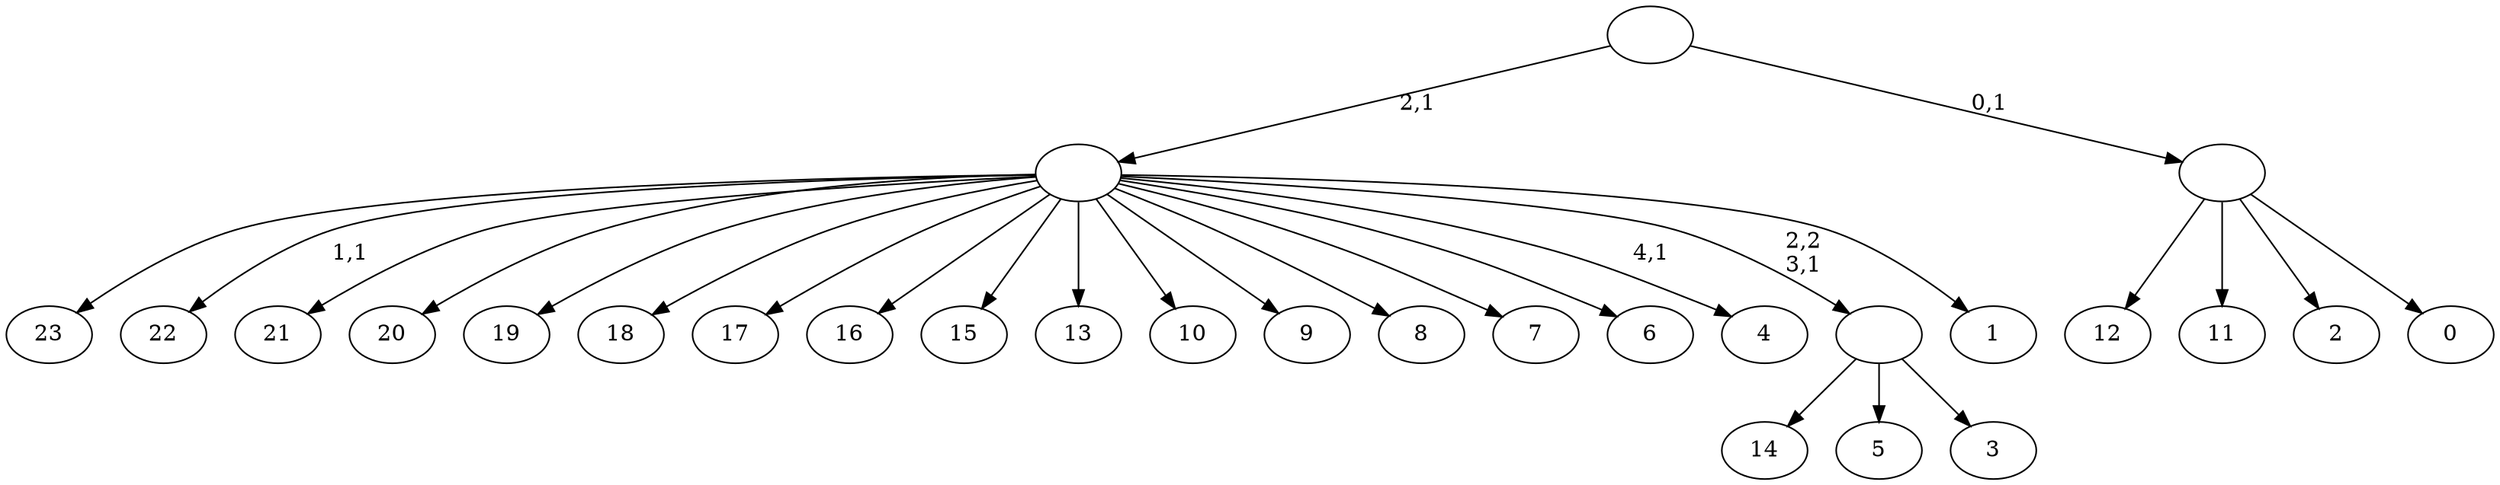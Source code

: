 digraph T {
	29 [label="23"]
	28 [label="22"]
	26 [label="21"]
	25 [label="20"]
	24 [label="19"]
	23 [label="18"]
	22 [label="17"]
	21 [label="16"]
	20 [label="15"]
	19 [label="14"]
	18 [label="13"]
	17 [label="12"]
	16 [label="11"]
	15 [label="10"]
	14 [label="9"]
	13 [label="8"]
	12 [label="7"]
	11 [label="6"]
	10 [label="5"]
	9 [label="4"]
	7 [label="3"]
	6 [label=""]
	5 [label="2"]
	4 [label="1"]
	3 [label=""]
	2 [label="0"]
	1 [label=""]
	0 [label=""]
	6 -> 19 [label=""]
	6 -> 10 [label=""]
	6 -> 7 [label=""]
	3 -> 9 [label="4,1"]
	3 -> 28 [label="1,1"]
	3 -> 29 [label=""]
	3 -> 26 [label=""]
	3 -> 25 [label=""]
	3 -> 24 [label=""]
	3 -> 23 [label=""]
	3 -> 22 [label=""]
	3 -> 21 [label=""]
	3 -> 20 [label=""]
	3 -> 18 [label=""]
	3 -> 15 [label=""]
	3 -> 14 [label=""]
	3 -> 13 [label=""]
	3 -> 12 [label=""]
	3 -> 11 [label=""]
	3 -> 6 [label="2,2\n3,1"]
	3 -> 4 [label=""]
	1 -> 17 [label=""]
	1 -> 16 [label=""]
	1 -> 5 [label=""]
	1 -> 2 [label=""]
	0 -> 3 [label="2,1"]
	0 -> 1 [label="0,1"]
}
